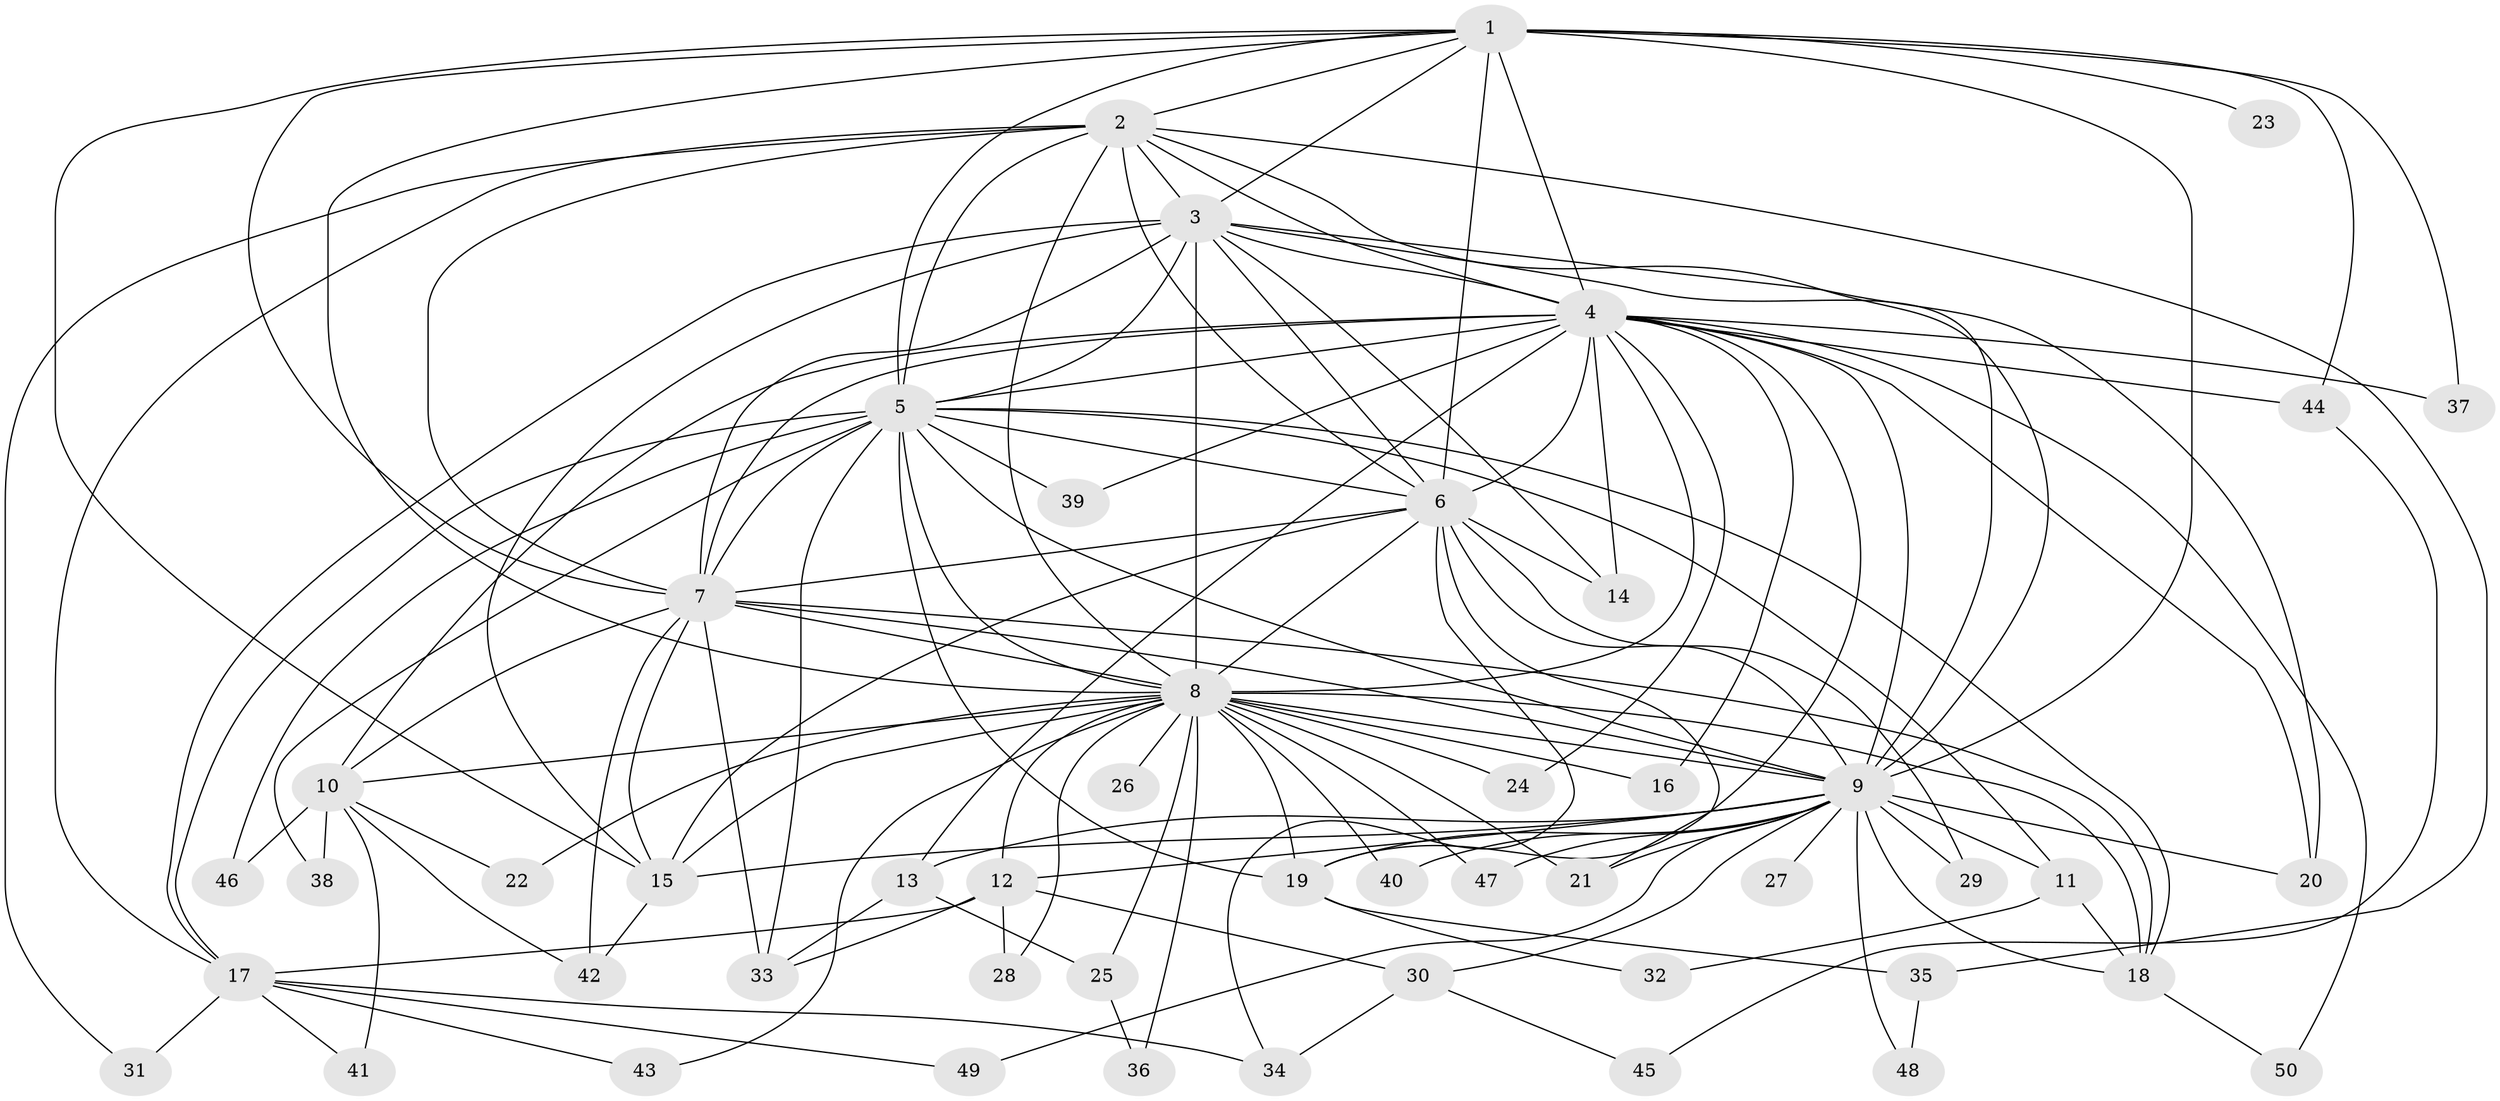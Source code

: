 // original degree distribution, {15: 0.020202020202020204, 13: 0.010101010101010102, 27: 0.010101010101010102, 19: 0.010101010101010102, 21: 0.010101010101010102, 16: 0.010101010101010102, 22: 0.010101010101010102, 25: 0.010101010101010102, 32: 0.010101010101010102, 3: 0.21212121212121213, 5: 0.030303030303030304, 4: 0.09090909090909091, 6: 0.010101010101010102, 8: 0.010101010101010102, 2: 0.5353535353535354, 7: 0.010101010101010102}
// Generated by graph-tools (version 1.1) at 2025/34/03/09/25 02:34:36]
// undirected, 50 vertices, 134 edges
graph export_dot {
graph [start="1"]
  node [color=gray90,style=filled];
  1;
  2;
  3;
  4;
  5;
  6;
  7;
  8;
  9;
  10;
  11;
  12;
  13;
  14;
  15;
  16;
  17;
  18;
  19;
  20;
  21;
  22;
  23;
  24;
  25;
  26;
  27;
  28;
  29;
  30;
  31;
  32;
  33;
  34;
  35;
  36;
  37;
  38;
  39;
  40;
  41;
  42;
  43;
  44;
  45;
  46;
  47;
  48;
  49;
  50;
  1 -- 2 [weight=1.0];
  1 -- 3 [weight=1.0];
  1 -- 4 [weight=3.0];
  1 -- 5 [weight=1.0];
  1 -- 6 [weight=2.0];
  1 -- 7 [weight=1.0];
  1 -- 8 [weight=1.0];
  1 -- 9 [weight=2.0];
  1 -- 15 [weight=1.0];
  1 -- 23 [weight=1.0];
  1 -- 37 [weight=1.0];
  1 -- 44 [weight=1.0];
  2 -- 3 [weight=1.0];
  2 -- 4 [weight=3.0];
  2 -- 5 [weight=1.0];
  2 -- 6 [weight=1.0];
  2 -- 7 [weight=1.0];
  2 -- 8 [weight=2.0];
  2 -- 9 [weight=1.0];
  2 -- 17 [weight=1.0];
  2 -- 31 [weight=1.0];
  2 -- 35 [weight=1.0];
  3 -- 4 [weight=3.0];
  3 -- 5 [weight=2.0];
  3 -- 6 [weight=1.0];
  3 -- 7 [weight=1.0];
  3 -- 8 [weight=12.0];
  3 -- 9 [weight=2.0];
  3 -- 14 [weight=1.0];
  3 -- 15 [weight=1.0];
  3 -- 17 [weight=1.0];
  3 -- 20 [weight=1.0];
  4 -- 5 [weight=2.0];
  4 -- 6 [weight=3.0];
  4 -- 7 [weight=3.0];
  4 -- 8 [weight=4.0];
  4 -- 9 [weight=2.0];
  4 -- 10 [weight=2.0];
  4 -- 13 [weight=1.0];
  4 -- 14 [weight=1.0];
  4 -- 16 [weight=1.0];
  4 -- 19 [weight=1.0];
  4 -- 20 [weight=1.0];
  4 -- 24 [weight=1.0];
  4 -- 37 [weight=1.0];
  4 -- 39 [weight=1.0];
  4 -- 44 [weight=3.0];
  4 -- 50 [weight=1.0];
  5 -- 6 [weight=1.0];
  5 -- 7 [weight=1.0];
  5 -- 8 [weight=3.0];
  5 -- 9 [weight=1.0];
  5 -- 11 [weight=1.0];
  5 -- 17 [weight=2.0];
  5 -- 18 [weight=1.0];
  5 -- 19 [weight=1.0];
  5 -- 33 [weight=1.0];
  5 -- 38 [weight=1.0];
  5 -- 39 [weight=1.0];
  5 -- 46 [weight=1.0];
  6 -- 7 [weight=1.0];
  6 -- 8 [weight=1.0];
  6 -- 9 [weight=2.0];
  6 -- 14 [weight=1.0];
  6 -- 15 [weight=1.0];
  6 -- 21 [weight=1.0];
  6 -- 29 [weight=1.0];
  6 -- 34 [weight=1.0];
  7 -- 8 [weight=1.0];
  7 -- 9 [weight=1.0];
  7 -- 10 [weight=1.0];
  7 -- 15 [weight=1.0];
  7 -- 18 [weight=1.0];
  7 -- 33 [weight=1.0];
  7 -- 42 [weight=1.0];
  8 -- 9 [weight=3.0];
  8 -- 10 [weight=1.0];
  8 -- 12 [weight=3.0];
  8 -- 15 [weight=1.0];
  8 -- 16 [weight=1.0];
  8 -- 18 [weight=2.0];
  8 -- 19 [weight=1.0];
  8 -- 21 [weight=1.0];
  8 -- 22 [weight=1.0];
  8 -- 24 [weight=1.0];
  8 -- 25 [weight=1.0];
  8 -- 26 [weight=1.0];
  8 -- 28 [weight=1.0];
  8 -- 36 [weight=1.0];
  8 -- 40 [weight=1.0];
  8 -- 43 [weight=1.0];
  8 -- 47 [weight=1.0];
  9 -- 11 [weight=1.0];
  9 -- 12 [weight=2.0];
  9 -- 13 [weight=1.0];
  9 -- 15 [weight=1.0];
  9 -- 18 [weight=2.0];
  9 -- 19 [weight=1.0];
  9 -- 20 [weight=1.0];
  9 -- 21 [weight=1.0];
  9 -- 27 [weight=1.0];
  9 -- 29 [weight=1.0];
  9 -- 30 [weight=1.0];
  9 -- 40 [weight=1.0];
  9 -- 47 [weight=1.0];
  9 -- 48 [weight=1.0];
  9 -- 49 [weight=1.0];
  10 -- 22 [weight=1.0];
  10 -- 38 [weight=1.0];
  10 -- 41 [weight=1.0];
  10 -- 42 [weight=1.0];
  10 -- 46 [weight=1.0];
  11 -- 18 [weight=1.0];
  11 -- 32 [weight=1.0];
  12 -- 17 [weight=1.0];
  12 -- 28 [weight=1.0];
  12 -- 30 [weight=1.0];
  12 -- 33 [weight=1.0];
  13 -- 25 [weight=1.0];
  13 -- 33 [weight=1.0];
  15 -- 42 [weight=1.0];
  17 -- 31 [weight=1.0];
  17 -- 34 [weight=1.0];
  17 -- 41 [weight=1.0];
  17 -- 43 [weight=1.0];
  17 -- 49 [weight=1.0];
  18 -- 50 [weight=1.0];
  19 -- 32 [weight=1.0];
  19 -- 35 [weight=1.0];
  25 -- 36 [weight=1.0];
  30 -- 34 [weight=1.0];
  30 -- 45 [weight=1.0];
  35 -- 48 [weight=1.0];
  44 -- 45 [weight=1.0];
}
